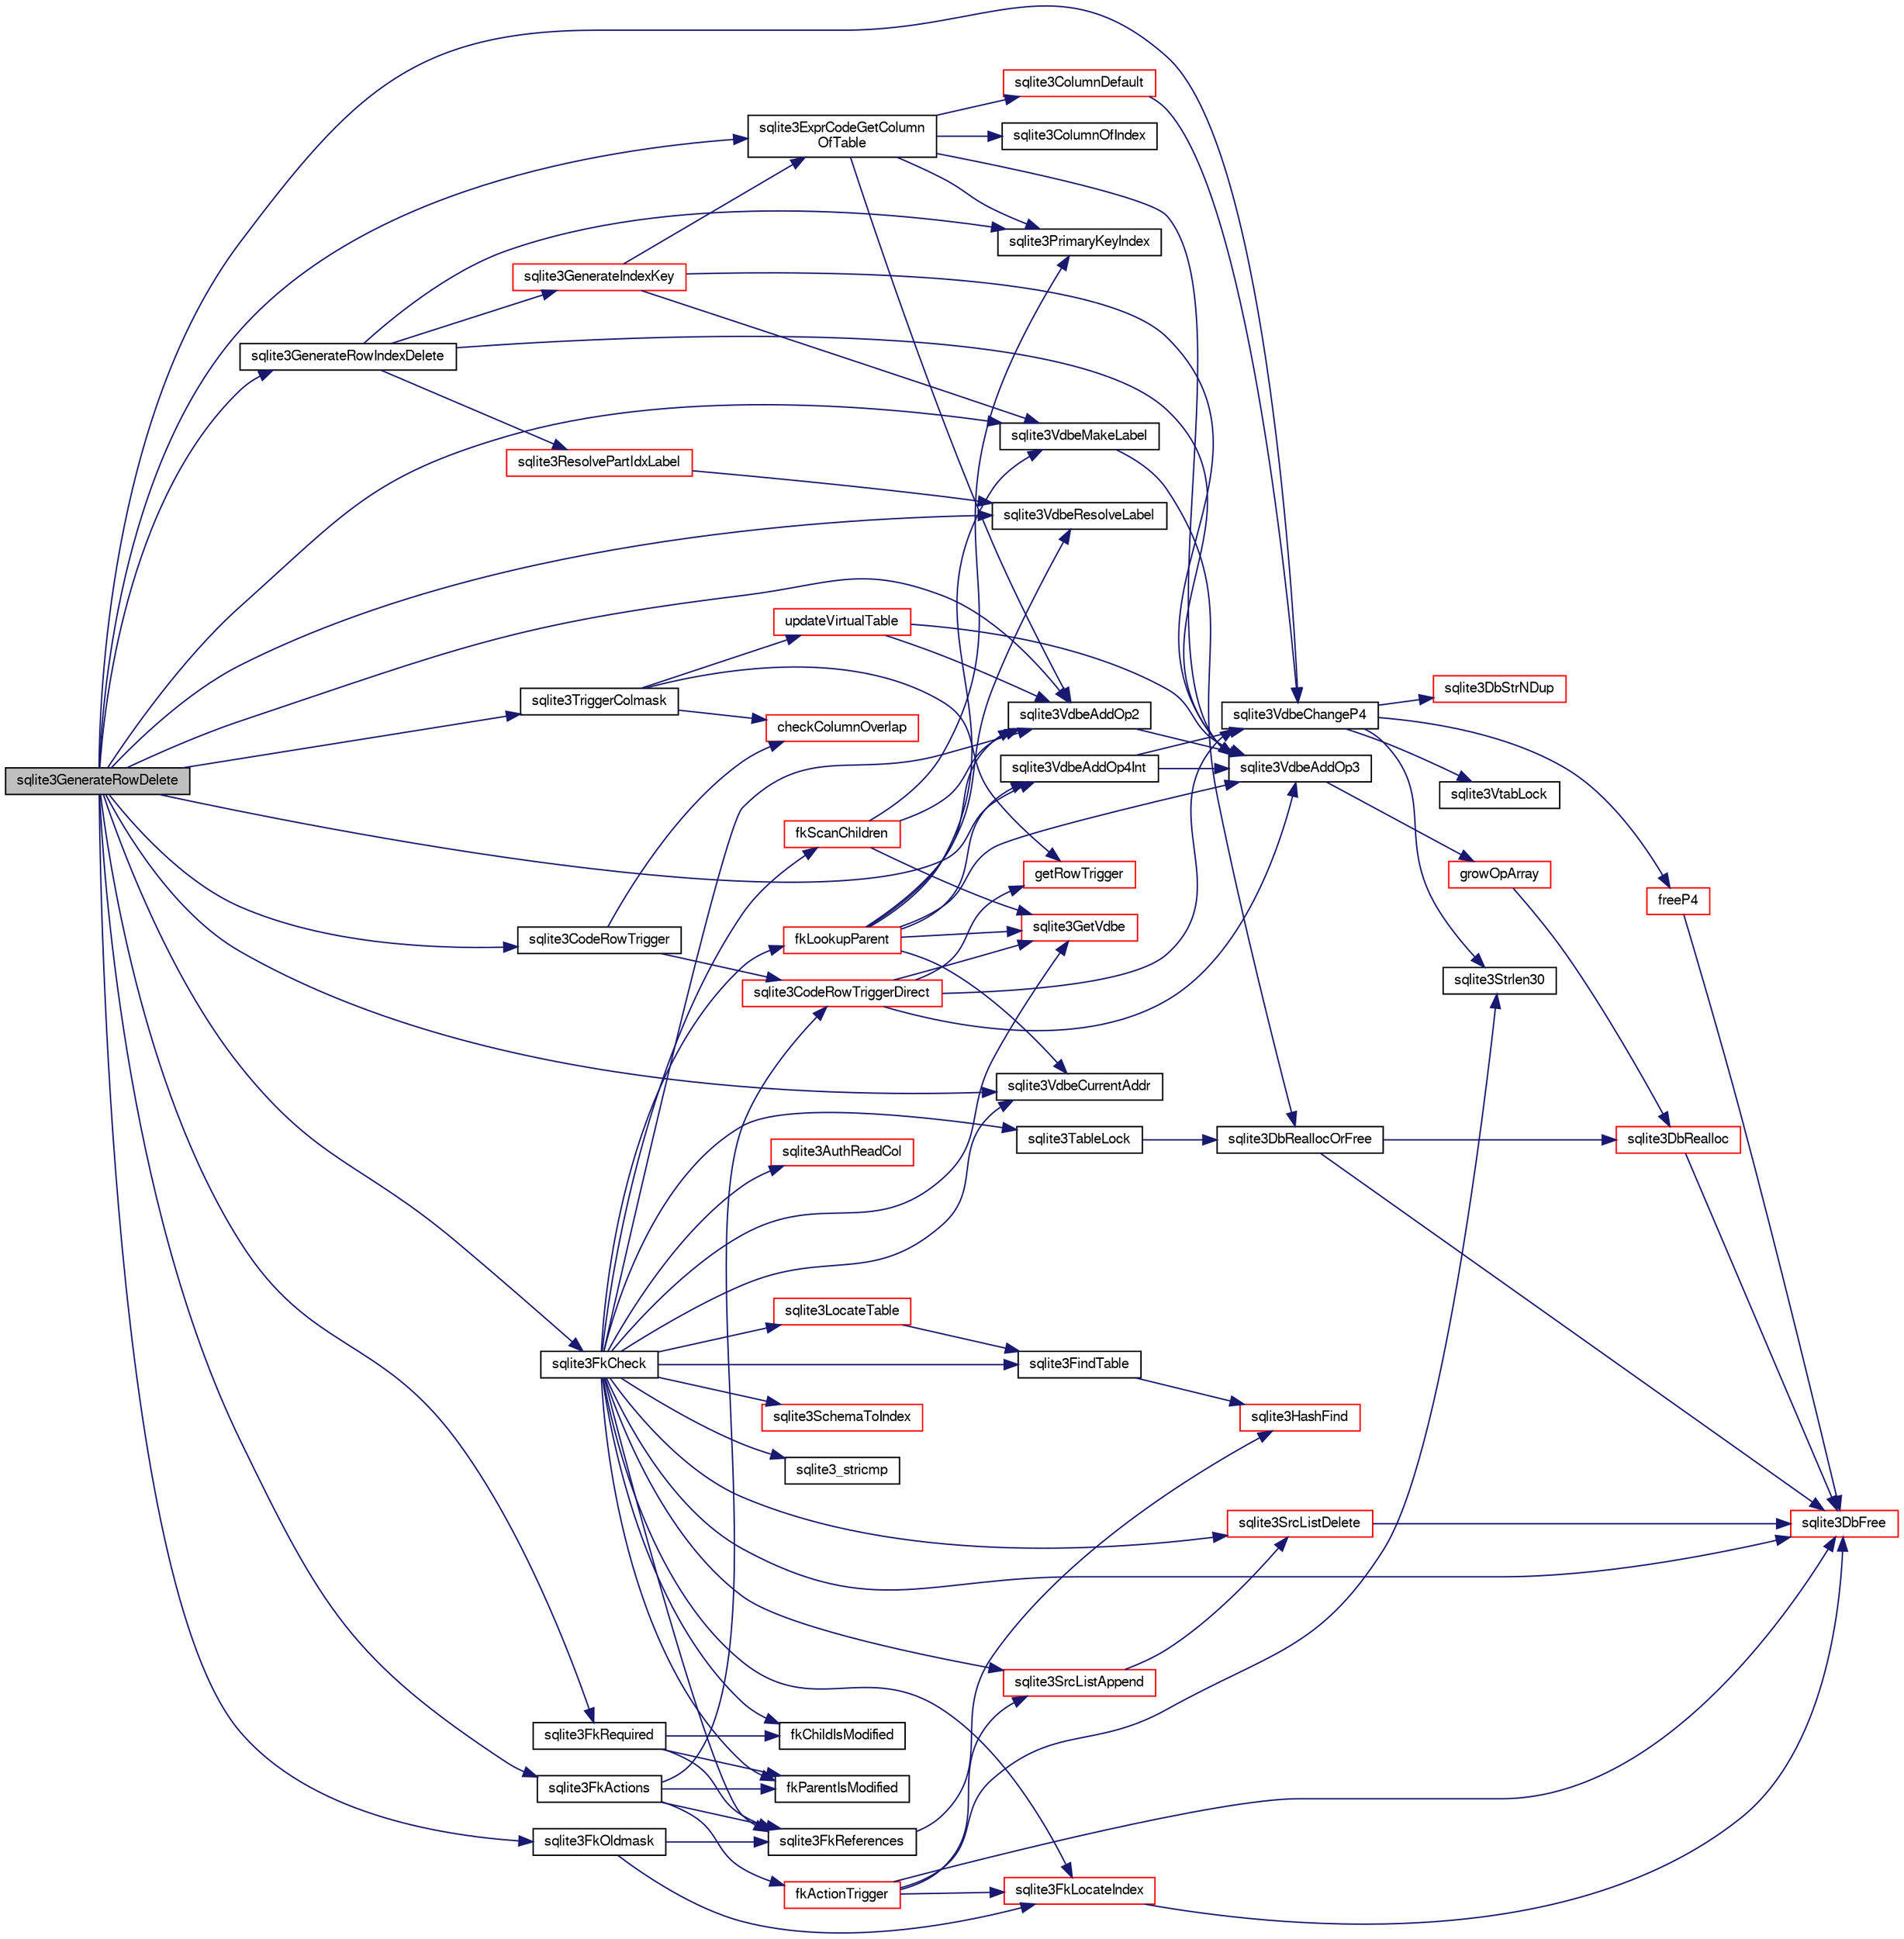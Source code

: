 digraph "sqlite3GenerateRowDelete"
{
  edge [fontname="FreeSans",fontsize="10",labelfontname="FreeSans",labelfontsize="10"];
  node [fontname="FreeSans",fontsize="10",shape=record];
  rankdir="LR";
  Node553353 [label="sqlite3GenerateRowDelete",height=0.2,width=0.4,color="black", fillcolor="grey75", style="filled", fontcolor="black"];
  Node553353 -> Node553354 [color="midnightblue",fontsize="10",style="solid",fontname="FreeSans"];
  Node553354 [label="sqlite3VdbeMakeLabel",height=0.2,width=0.4,color="black", fillcolor="white", style="filled",URL="$sqlite3_8c.html#acf57ce8fb6f3c634375c019f5ebe66f6"];
  Node553354 -> Node553355 [color="midnightblue",fontsize="10",style="solid",fontname="FreeSans"];
  Node553355 [label="sqlite3DbReallocOrFree",height=0.2,width=0.4,color="black", fillcolor="white", style="filled",URL="$sqlite3_8c.html#a532a9fd62eeb46b61885a0fff075231c"];
  Node553355 -> Node553356 [color="midnightblue",fontsize="10",style="solid",fontname="FreeSans"];
  Node553356 [label="sqlite3DbRealloc",height=0.2,width=0.4,color="red", fillcolor="white", style="filled",URL="$sqlite3_8c.html#ae028f4902a9d29bcaf310ff289ee87dc"];
  Node553356 -> Node553370 [color="midnightblue",fontsize="10",style="solid",fontname="FreeSans"];
  Node553370 [label="sqlite3DbFree",height=0.2,width=0.4,color="red", fillcolor="white", style="filled",URL="$sqlite3_8c.html#ac70ab821a6607b4a1b909582dc37a069"];
  Node553355 -> Node553370 [color="midnightblue",fontsize="10",style="solid",fontname="FreeSans"];
  Node553353 -> Node553637 [color="midnightblue",fontsize="10",style="solid",fontname="FreeSans"];
  Node553637 [label="sqlite3VdbeAddOp4Int",height=0.2,width=0.4,color="black", fillcolor="white", style="filled",URL="$sqlite3_8c.html#afff63410071bb7015a6392d8a7704b43"];
  Node553637 -> Node553638 [color="midnightblue",fontsize="10",style="solid",fontname="FreeSans"];
  Node553638 [label="sqlite3VdbeAddOp3",height=0.2,width=0.4,color="black", fillcolor="white", style="filled",URL="$sqlite3_8c.html#a29b4560b019211a73e1478cec7468345"];
  Node553638 -> Node553639 [color="midnightblue",fontsize="10",style="solid",fontname="FreeSans"];
  Node553639 [label="growOpArray",height=0.2,width=0.4,color="red", fillcolor="white", style="filled",URL="$sqlite3_8c.html#adb00b9ead01ffe0d757d5a6d0853ada5"];
  Node553639 -> Node553356 [color="midnightblue",fontsize="10",style="solid",fontname="FreeSans"];
  Node553637 -> Node553640 [color="midnightblue",fontsize="10",style="solid",fontname="FreeSans"];
  Node553640 [label="sqlite3VdbeChangeP4",height=0.2,width=0.4,color="black", fillcolor="white", style="filled",URL="$sqlite3_8c.html#add0d891a062d044a0c7e6fc072702830"];
  Node553640 -> Node553641 [color="midnightblue",fontsize="10",style="solid",fontname="FreeSans"];
  Node553641 [label="freeP4",height=0.2,width=0.4,color="red", fillcolor="white", style="filled",URL="$sqlite3_8c.html#aa1ec8debef2a9be5fe36a3082fd3e0f9"];
  Node553641 -> Node553370 [color="midnightblue",fontsize="10",style="solid",fontname="FreeSans"];
  Node553640 -> Node553647 [color="midnightblue",fontsize="10",style="solid",fontname="FreeSans"];
  Node553647 [label="sqlite3VtabLock",height=0.2,width=0.4,color="black", fillcolor="white", style="filled",URL="$sqlite3_8c.html#aa2b6bcc2ba2b313da4b72e6b0d83dea6"];
  Node553640 -> Node553420 [color="midnightblue",fontsize="10",style="solid",fontname="FreeSans"];
  Node553420 [label="sqlite3Strlen30",height=0.2,width=0.4,color="black", fillcolor="white", style="filled",URL="$sqlite3_8c.html#a3dcd80ba41f1a308193dee74857b62a7"];
  Node553640 -> Node553628 [color="midnightblue",fontsize="10",style="solid",fontname="FreeSans"];
  Node553628 [label="sqlite3DbStrNDup",height=0.2,width=0.4,color="red", fillcolor="white", style="filled",URL="$sqlite3_8c.html#a48e8c757f70cba60fe83ce00ad8de713"];
  Node553353 -> Node553648 [color="midnightblue",fontsize="10",style="solid",fontname="FreeSans"];
  Node553648 [label="sqlite3FkRequired",height=0.2,width=0.4,color="black", fillcolor="white", style="filled",URL="$sqlite3_8c.html#a60ca530d57e027853f723ae2f7a6be00"];
  Node553648 -> Node553649 [color="midnightblue",fontsize="10",style="solid",fontname="FreeSans"];
  Node553649 [label="sqlite3FkReferences",height=0.2,width=0.4,color="black", fillcolor="white", style="filled",URL="$sqlite3_8c.html#a2337ae2a0965bfde19e983555bb78c01"];
  Node553649 -> Node553650 [color="midnightblue",fontsize="10",style="solid",fontname="FreeSans"];
  Node553650 [label="sqlite3HashFind",height=0.2,width=0.4,color="red", fillcolor="white", style="filled",URL="$sqlite3_8c.html#a8ca124229470a66b4c9c141ded48e2aa"];
  Node553648 -> Node553653 [color="midnightblue",fontsize="10",style="solid",fontname="FreeSans"];
  Node553653 [label="fkChildIsModified",height=0.2,width=0.4,color="black", fillcolor="white", style="filled",URL="$sqlite3_8c.html#aea45953cd423c9a597c3cadb358ad646"];
  Node553648 -> Node553654 [color="midnightblue",fontsize="10",style="solid",fontname="FreeSans"];
  Node553654 [label="fkParentIsModified",height=0.2,width=0.4,color="black", fillcolor="white", style="filled",URL="$sqlite3_8c.html#a617847af56de23df1892acc5f05c9199"];
  Node553353 -> Node553655 [color="midnightblue",fontsize="10",style="solid",fontname="FreeSans"];
  Node553655 [label="sqlite3TriggerColmask",height=0.2,width=0.4,color="black", fillcolor="white", style="filled",URL="$sqlite3_8c.html#acace8e99e37ae5e84ea03c65e820c540"];
  Node553655 -> Node553656 [color="midnightblue",fontsize="10",style="solid",fontname="FreeSans"];
  Node553656 [label="checkColumnOverlap",height=0.2,width=0.4,color="red", fillcolor="white", style="filled",URL="$sqlite3_8c.html#a6714077d5f50ff5f5a78a3274dec233e"];
  Node553655 -> Node553658 [color="midnightblue",fontsize="10",style="solid",fontname="FreeSans"];
  Node553658 [label="getRowTrigger",height=0.2,width=0.4,color="red", fillcolor="white", style="filled",URL="$sqlite3_8c.html#a69626ef20b540d1a2b19cf56f3f45689"];
  Node553655 -> Node554646 [color="midnightblue",fontsize="10",style="solid",fontname="FreeSans"];
  Node554646 [label="updateVirtualTable",height=0.2,width=0.4,color="red", fillcolor="white", style="filled",URL="$sqlite3_8c.html#a740220531db9293c39a2cdd7da3f74e1"];
  Node554646 -> Node554452 [color="midnightblue",fontsize="10",style="solid",fontname="FreeSans"];
  Node554452 [label="sqlite3VdbeAddOp2",height=0.2,width=0.4,color="black", fillcolor="white", style="filled",URL="$sqlite3_8c.html#ae87204d7b069da19e4db0404c6deaae5"];
  Node554452 -> Node553638 [color="midnightblue",fontsize="10",style="solid",fontname="FreeSans"];
  Node554646 -> Node553638 [color="midnightblue",fontsize="10",style="solid",fontname="FreeSans"];
  Node553353 -> Node554654 [color="midnightblue",fontsize="10",style="solid",fontname="FreeSans"];
  Node554654 [label="sqlite3FkOldmask",height=0.2,width=0.4,color="black", fillcolor="white", style="filled",URL="$sqlite3_8c.html#a9fd47953eb0c957901261e4265230ee1"];
  Node554654 -> Node553649 [color="midnightblue",fontsize="10",style="solid",fontname="FreeSans"];
  Node554654 -> Node554655 [color="midnightblue",fontsize="10",style="solid",fontname="FreeSans"];
  Node554655 [label="sqlite3FkLocateIndex",height=0.2,width=0.4,color="red", fillcolor="white", style="filled",URL="$sqlite3_8c.html#abe3a42875c65453c342b8dc66701d441"];
  Node554655 -> Node553370 [color="midnightblue",fontsize="10",style="solid",fontname="FreeSans"];
  Node553353 -> Node554452 [color="midnightblue",fontsize="10",style="solid",fontname="FreeSans"];
  Node553353 -> Node554451 [color="midnightblue",fontsize="10",style="solid",fontname="FreeSans"];
  Node554451 [label="sqlite3ExprCodeGetColumn\lOfTable",height=0.2,width=0.4,color="black", fillcolor="white", style="filled",URL="$sqlite3_8c.html#aef676ae689397d0e050eb0a360c32315"];
  Node554451 -> Node554452 [color="midnightblue",fontsize="10",style="solid",fontname="FreeSans"];
  Node554451 -> Node554453 [color="midnightblue",fontsize="10",style="solid",fontname="FreeSans"];
  Node554453 [label="sqlite3ColumnOfIndex",height=0.2,width=0.4,color="black", fillcolor="white", style="filled",URL="$sqlite3_8c.html#a8f768b249ef197e3d6bd27a630b8028a"];
  Node554451 -> Node553714 [color="midnightblue",fontsize="10",style="solid",fontname="FreeSans"];
  Node553714 [label="sqlite3PrimaryKeyIndex",height=0.2,width=0.4,color="black", fillcolor="white", style="filled",URL="$sqlite3_8c.html#af6edde3fbbd22a22b86ad32677fad95b"];
  Node554451 -> Node553638 [color="midnightblue",fontsize="10",style="solid",fontname="FreeSans"];
  Node554451 -> Node554454 [color="midnightblue",fontsize="10",style="solid",fontname="FreeSans"];
  Node554454 [label="sqlite3ColumnDefault",height=0.2,width=0.4,color="red", fillcolor="white", style="filled",URL="$sqlite3_8c.html#a59f47949957801afdf53735549eacc7d"];
  Node554454 -> Node553640 [color="midnightblue",fontsize="10",style="solid",fontname="FreeSans"];
  Node553353 -> Node554496 [color="midnightblue",fontsize="10",style="solid",fontname="FreeSans"];
  Node554496 [label="sqlite3VdbeCurrentAddr",height=0.2,width=0.4,color="black", fillcolor="white", style="filled",URL="$sqlite3_8c.html#a5e2bf0933a091bdfd7f0acd86a894889"];
  Node553353 -> Node554657 [color="midnightblue",fontsize="10",style="solid",fontname="FreeSans"];
  Node554657 [label="sqlite3CodeRowTrigger",height=0.2,width=0.4,color="black", fillcolor="white", style="filled",URL="$sqlite3_8c.html#a37f21393c74de4d01b16761ee9abacd9"];
  Node554657 -> Node553656 [color="midnightblue",fontsize="10",style="solid",fontname="FreeSans"];
  Node554657 -> Node554658 [color="midnightblue",fontsize="10",style="solid",fontname="FreeSans"];
  Node554658 [label="sqlite3CodeRowTriggerDirect",height=0.2,width=0.4,color="red", fillcolor="white", style="filled",URL="$sqlite3_8c.html#ad92829f9001bcf89a0299dad5a48acd4"];
  Node554658 -> Node553662 [color="midnightblue",fontsize="10",style="solid",fontname="FreeSans"];
  Node553662 [label="sqlite3GetVdbe",height=0.2,width=0.4,color="red", fillcolor="white", style="filled",URL="$sqlite3_8c.html#a76b721dcd00b0587308547594cb6c1f4"];
  Node554658 -> Node553658 [color="midnightblue",fontsize="10",style="solid",fontname="FreeSans"];
  Node554658 -> Node553638 [color="midnightblue",fontsize="10",style="solid",fontname="FreeSans"];
  Node554658 -> Node553640 [color="midnightblue",fontsize="10",style="solid",fontname="FreeSans"];
  Node553353 -> Node554665 [color="midnightblue",fontsize="10",style="solid",fontname="FreeSans"];
  Node554665 [label="sqlite3FkCheck",height=0.2,width=0.4,color="black", fillcolor="white", style="filled",URL="$sqlite3_8c.html#aa38fb76c7d6f48f19772877a41703b92"];
  Node554665 -> Node554332 [color="midnightblue",fontsize="10",style="solid",fontname="FreeSans"];
  Node554332 [label="sqlite3SchemaToIndex",height=0.2,width=0.4,color="red", fillcolor="white", style="filled",URL="$sqlite3_8c.html#ad9ef77a42022f1f8c8ab71b5761f5134"];
  Node554665 -> Node554272 [color="midnightblue",fontsize="10",style="solid",fontname="FreeSans"];
  Node554272 [label="sqlite3_stricmp",height=0.2,width=0.4,color="black", fillcolor="white", style="filled",URL="$sqlite3_8c.html#aaa53981a07ebaa0c9d16b24032fb943c"];
  Node554665 -> Node553653 [color="midnightblue",fontsize="10",style="solid",fontname="FreeSans"];
  Node554665 -> Node553713 [color="midnightblue",fontsize="10",style="solid",fontname="FreeSans"];
  Node553713 [label="sqlite3FindTable",height=0.2,width=0.4,color="black", fillcolor="white", style="filled",URL="$sqlite3_8c.html#afa51dbee6173bf3a8a3df76b07cea789"];
  Node553713 -> Node553650 [color="midnightblue",fontsize="10",style="solid",fontname="FreeSans"];
  Node554665 -> Node554396 [color="midnightblue",fontsize="10",style="solid",fontname="FreeSans"];
  Node554396 [label="sqlite3LocateTable",height=0.2,width=0.4,color="red", fillcolor="white", style="filled",URL="$sqlite3_8c.html#adfeea5b18971250d4ff7f5a44e134d75"];
  Node554396 -> Node553713 [color="midnightblue",fontsize="10",style="solid",fontname="FreeSans"];
  Node554665 -> Node554655 [color="midnightblue",fontsize="10",style="solid",fontname="FreeSans"];
  Node554665 -> Node553662 [color="midnightblue",fontsize="10",style="solid",fontname="FreeSans"];
  Node554665 -> Node554496 [color="midnightblue",fontsize="10",style="solid",fontname="FreeSans"];
  Node554665 -> Node554452 [color="midnightblue",fontsize="10",style="solid",fontname="FreeSans"];
  Node554665 -> Node554365 [color="midnightblue",fontsize="10",style="solid",fontname="FreeSans"];
  Node554365 [label="sqlite3AuthReadCol",height=0.2,width=0.4,color="red", fillcolor="white", style="filled",URL="$sqlite3_8c.html#acad7fc781b6e141622cf6394cb711727"];
  Node554665 -> Node554585 [color="midnightblue",fontsize="10",style="solid",fontname="FreeSans"];
  Node554585 [label="sqlite3TableLock",height=0.2,width=0.4,color="black", fillcolor="white", style="filled",URL="$sqlite3_8c.html#a13be5e81f379c515f270f6f2a3bb63a7"];
  Node554585 -> Node553355 [color="midnightblue",fontsize="10",style="solid",fontname="FreeSans"];
  Node554665 -> Node554666 [color="midnightblue",fontsize="10",style="solid",fontname="FreeSans"];
  Node554666 [label="fkLookupParent",height=0.2,width=0.4,color="red", fillcolor="white", style="filled",URL="$sqlite3_8c.html#ac7b0111b1d2e3305a38874a645a86d06"];
  Node554666 -> Node553662 [color="midnightblue",fontsize="10",style="solid",fontname="FreeSans"];
  Node554666 -> Node553354 [color="midnightblue",fontsize="10",style="solid",fontname="FreeSans"];
  Node554666 -> Node554452 [color="midnightblue",fontsize="10",style="solid",fontname="FreeSans"];
  Node554666 -> Node553638 [color="midnightblue",fontsize="10",style="solid",fontname="FreeSans"];
  Node554666 -> Node554496 [color="midnightblue",fontsize="10",style="solid",fontname="FreeSans"];
  Node554666 -> Node553637 [color="midnightblue",fontsize="10",style="solid",fontname="FreeSans"];
  Node554666 -> Node554440 [color="midnightblue",fontsize="10",style="solid",fontname="FreeSans"];
  Node554440 [label="sqlite3VdbeResolveLabel",height=0.2,width=0.4,color="black", fillcolor="white", style="filled",URL="$sqlite3_8c.html#a0a86f82356e392d9a84a008559c1aeeb"];
  Node554665 -> Node553370 [color="midnightblue",fontsize="10",style="solid",fontname="FreeSans"];
  Node554665 -> Node553649 [color="midnightblue",fontsize="10",style="solid",fontname="FreeSans"];
  Node554665 -> Node553654 [color="midnightblue",fontsize="10",style="solid",fontname="FreeSans"];
  Node554665 -> Node554381 [color="midnightblue",fontsize="10",style="solid",fontname="FreeSans"];
  Node554381 [label="sqlite3SrcListAppend",height=0.2,width=0.4,color="red", fillcolor="white", style="filled",URL="$sqlite3_8c.html#a2d72a77bc508ef9a3e4a7f9af34d4fce"];
  Node554381 -> Node553703 [color="midnightblue",fontsize="10",style="solid",fontname="FreeSans"];
  Node553703 [label="sqlite3SrcListDelete",height=0.2,width=0.4,color="red", fillcolor="white", style="filled",URL="$sqlite3_8c.html#acc250a3e5e7fd8889a16a9f28e3e7312"];
  Node553703 -> Node553370 [color="midnightblue",fontsize="10",style="solid",fontname="FreeSans"];
  Node554665 -> Node554667 [color="midnightblue",fontsize="10",style="solid",fontname="FreeSans"];
  Node554667 [label="fkScanChildren",height=0.2,width=0.4,color="red", fillcolor="white", style="filled",URL="$sqlite3_8c.html#a67c9dcb484336b3155e7a82a037d4691"];
  Node554667 -> Node553662 [color="midnightblue",fontsize="10",style="solid",fontname="FreeSans"];
  Node554667 -> Node554452 [color="midnightblue",fontsize="10",style="solid",fontname="FreeSans"];
  Node554667 -> Node553714 [color="midnightblue",fontsize="10",style="solid",fontname="FreeSans"];
  Node554665 -> Node553703 [color="midnightblue",fontsize="10",style="solid",fontname="FreeSans"];
  Node553353 -> Node554662 [color="midnightblue",fontsize="10",style="solid",fontname="FreeSans"];
  Node554662 [label="sqlite3GenerateRowIndexDelete",height=0.2,width=0.4,color="black", fillcolor="white", style="filled",URL="$sqlite3_8c.html#a09c23ae08a7c469d62705f067d7a2135"];
  Node554662 -> Node553714 [color="midnightblue",fontsize="10",style="solid",fontname="FreeSans"];
  Node554662 -> Node554591 [color="midnightblue",fontsize="10",style="solid",fontname="FreeSans"];
  Node554591 [label="sqlite3GenerateIndexKey",height=0.2,width=0.4,color="red", fillcolor="white", style="filled",URL="$sqlite3_8c.html#ab85ac93d5c5e6760f45f07897be7f272"];
  Node554591 -> Node553354 [color="midnightblue",fontsize="10",style="solid",fontname="FreeSans"];
  Node554591 -> Node554451 [color="midnightblue",fontsize="10",style="solid",fontname="FreeSans"];
  Node554591 -> Node553638 [color="midnightblue",fontsize="10",style="solid",fontname="FreeSans"];
  Node554662 -> Node553638 [color="midnightblue",fontsize="10",style="solid",fontname="FreeSans"];
  Node554662 -> Node554663 [color="midnightblue",fontsize="10",style="solid",fontname="FreeSans"];
  Node554663 [label="sqlite3ResolvePartIdxLabel",height=0.2,width=0.4,color="red", fillcolor="white", style="filled",URL="$sqlite3_8c.html#ad382e31f9ce406ca98bf25e916d32e11"];
  Node554663 -> Node554440 [color="midnightblue",fontsize="10",style="solid",fontname="FreeSans"];
  Node553353 -> Node553640 [color="midnightblue",fontsize="10",style="solid",fontname="FreeSans"];
  Node553353 -> Node554671 [color="midnightblue",fontsize="10",style="solid",fontname="FreeSans"];
  Node554671 [label="sqlite3FkActions",height=0.2,width=0.4,color="black", fillcolor="white", style="filled",URL="$sqlite3_8c.html#a39159bd1623724946c22355ba7f3ef90"];
  Node554671 -> Node553649 [color="midnightblue",fontsize="10",style="solid",fontname="FreeSans"];
  Node554671 -> Node553654 [color="midnightblue",fontsize="10",style="solid",fontname="FreeSans"];
  Node554671 -> Node554672 [color="midnightblue",fontsize="10",style="solid",fontname="FreeSans"];
  Node554672 [label="fkActionTrigger",height=0.2,width=0.4,color="red", fillcolor="white", style="filled",URL="$sqlite3_8c.html#a45d66e3277860bacad58eb6296680c8e"];
  Node554672 -> Node554655 [color="midnightblue",fontsize="10",style="solid",fontname="FreeSans"];
  Node554672 -> Node553420 [color="midnightblue",fontsize="10",style="solid",fontname="FreeSans"];
  Node554672 -> Node553370 [color="midnightblue",fontsize="10",style="solid",fontname="FreeSans"];
  Node554672 -> Node554381 [color="midnightblue",fontsize="10",style="solid",fontname="FreeSans"];
  Node554671 -> Node554658 [color="midnightblue",fontsize="10",style="solid",fontname="FreeSans"];
  Node553353 -> Node554440 [color="midnightblue",fontsize="10",style="solid",fontname="FreeSans"];
}
